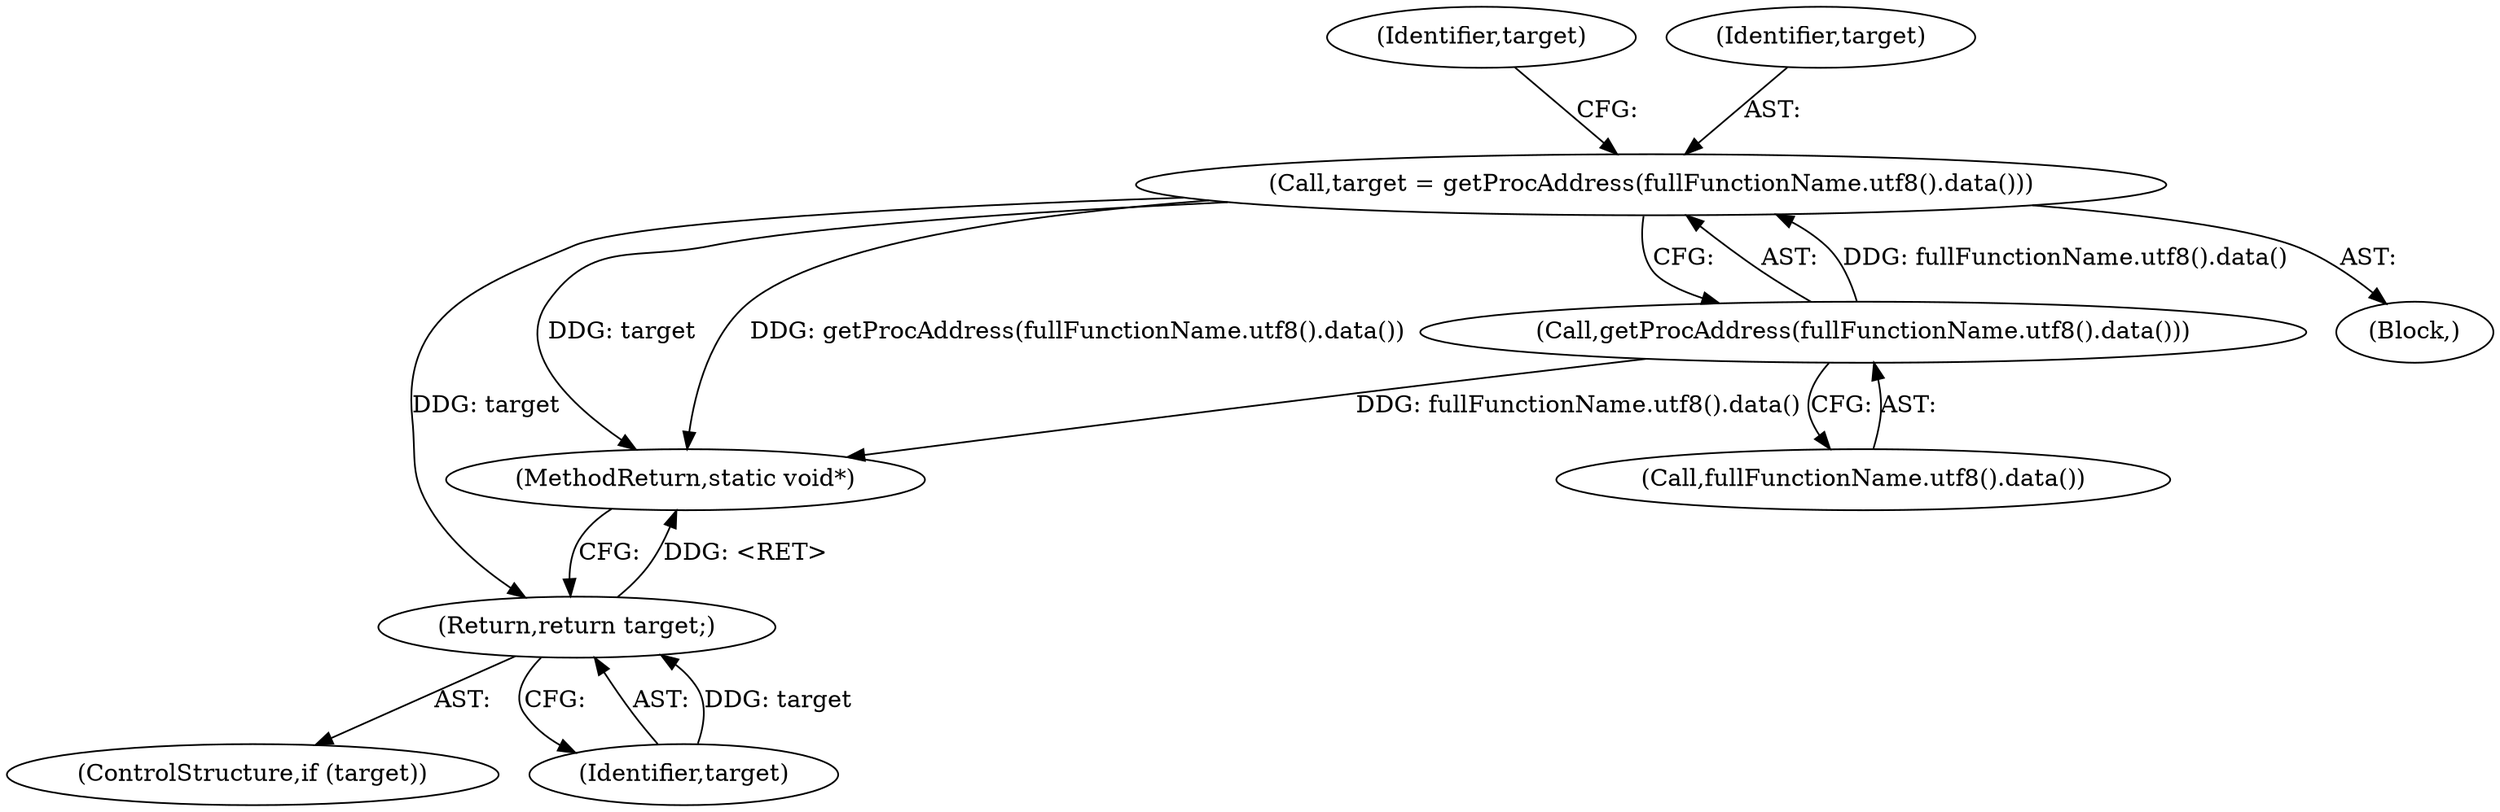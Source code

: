 digraph "0_Chrome_9f5ebcc99c8cd3a19be087be38f14c99cfe9e006@pointer" {
"1000124" [label="(Call,target = getProcAddress(fullFunctionName.utf8().data()))"];
"1000126" [label="(Call,getProcAddress(fullFunctionName.utf8().data()))"];
"1000130" [label="(Return,return target;)"];
"1000129" [label="(Identifier,target)"];
"1000128" [label="(ControlStructure,if (target))"];
"1000103" [label="(Block,)"];
"1000125" [label="(Identifier,target)"];
"1000126" [label="(Call,getProcAddress(fullFunctionName.utf8().data()))"];
"1000174" [label="(MethodReturn,static void*)"];
"1000131" [label="(Identifier,target)"];
"1000127" [label="(Call,fullFunctionName.utf8().data())"];
"1000124" [label="(Call,target = getProcAddress(fullFunctionName.utf8().data()))"];
"1000130" [label="(Return,return target;)"];
"1000124" -> "1000103"  [label="AST: "];
"1000124" -> "1000126"  [label="CFG: "];
"1000125" -> "1000124"  [label="AST: "];
"1000126" -> "1000124"  [label="AST: "];
"1000129" -> "1000124"  [label="CFG: "];
"1000124" -> "1000174"  [label="DDG: target"];
"1000124" -> "1000174"  [label="DDG: getProcAddress(fullFunctionName.utf8().data())"];
"1000126" -> "1000124"  [label="DDG: fullFunctionName.utf8().data()"];
"1000124" -> "1000130"  [label="DDG: target"];
"1000126" -> "1000127"  [label="CFG: "];
"1000127" -> "1000126"  [label="AST: "];
"1000126" -> "1000174"  [label="DDG: fullFunctionName.utf8().data()"];
"1000130" -> "1000128"  [label="AST: "];
"1000130" -> "1000131"  [label="CFG: "];
"1000131" -> "1000130"  [label="AST: "];
"1000174" -> "1000130"  [label="CFG: "];
"1000130" -> "1000174"  [label="DDG: <RET>"];
"1000131" -> "1000130"  [label="DDG: target"];
}
